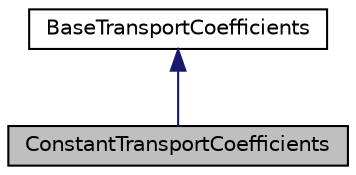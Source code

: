 digraph "ConstantTransportCoefficients"
{
  edge [fontname="Helvetica",fontsize="10",labelfontname="Helvetica",labelfontsize="10"];
  node [fontname="Helvetica",fontsize="10",shape=record];
  Node0 [label="ConstantTransportCoefficients",height=0.2,width=0.4,color="black", fillcolor="grey75", style="filled", fontcolor="black"];
  Node1 -> Node0 [dir="back",color="midnightblue",fontsize="10",style="solid",fontname="Helvetica"];
  Node1 [label="BaseTransportCoefficients",height=0.2,width=0.4,color="black", fillcolor="white", style="filled",URL="$classBaseTransportCoefficients.html",tooltip="High-pressure transport coefficients. "];
}
